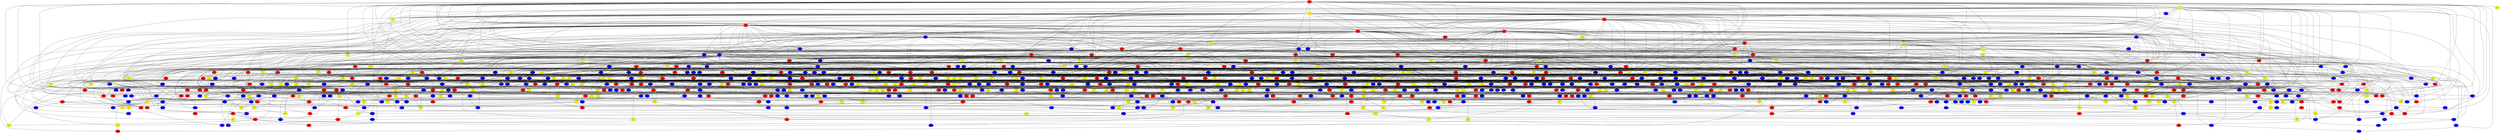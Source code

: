 graph {
0 [style = filled fillcolor = red];
1 [style = filled fillcolor = yellow];
2 [style = filled fillcolor = yellow];
3 [style = filled fillcolor = red];
4 [style = filled fillcolor = red];
5 [style = filled fillcolor = red];
6 [style = filled fillcolor = red];
7 [style = filled fillcolor = red];
8 [style = filled fillcolor = blue];
9 [style = filled fillcolor = blue];
10 [style = filled fillcolor = red];
11 [style = filled fillcolor = yellow];
12 [style = filled fillcolor = red];
13 [style = filled fillcolor = blue];
14 [style = filled fillcolor = blue];
15 [style = filled fillcolor = yellow];
16 [style = filled fillcolor = yellow];
17 [style = filled fillcolor = blue];
18 [style = filled fillcolor = red];
19 [style = filled fillcolor = red];
20 [style = filled fillcolor = red];
21 [style = filled fillcolor = blue];
22 [style = filled fillcolor = yellow];
23 [style = filled fillcolor = yellow];
24 [style = filled fillcolor = red];
25 [style = filled fillcolor = blue];
26 [style = filled fillcolor = blue];
27 [style = filled fillcolor = blue];
28 [style = filled fillcolor = yellow];
29 [style = filled fillcolor = yellow];
30 [style = filled fillcolor = red];
31 [style = filled fillcolor = yellow];
32 [style = filled fillcolor = yellow];
33 [style = filled fillcolor = red];
34 [style = filled fillcolor = blue];
35 [style = filled fillcolor = blue];
36 [style = filled fillcolor = red];
37 [style = filled fillcolor = blue];
38 [style = filled fillcolor = yellow];
39 [style = filled fillcolor = blue];
40 [style = filled fillcolor = blue];
41 [style = filled fillcolor = blue];
42 [style = filled fillcolor = red];
43 [style = filled fillcolor = yellow];
44 [style = filled fillcolor = red];
45 [style = filled fillcolor = blue];
46 [style = filled fillcolor = red];
47 [style = filled fillcolor = red];
48 [style = filled fillcolor = yellow];
49 [style = filled fillcolor = blue];
50 [style = filled fillcolor = red];
51 [style = filled fillcolor = blue];
52 [style = filled fillcolor = yellow];
53 [style = filled fillcolor = blue];
54 [style = filled fillcolor = yellow];
55 [style = filled fillcolor = red];
56 [style = filled fillcolor = yellow];
57 [style = filled fillcolor = red];
58 [style = filled fillcolor = blue];
59 [style = filled fillcolor = yellow];
60 [style = filled fillcolor = blue];
61 [style = filled fillcolor = blue];
62 [style = filled fillcolor = red];
63 [style = filled fillcolor = red];
64 [style = filled fillcolor = blue];
65 [style = filled fillcolor = red];
66 [style = filled fillcolor = blue];
67 [style = filled fillcolor = yellow];
68 [style = filled fillcolor = red];
69 [style = filled fillcolor = red];
70 [style = filled fillcolor = blue];
71 [style = filled fillcolor = blue];
72 [style = filled fillcolor = blue];
73 [style = filled fillcolor = red];
74 [style = filled fillcolor = blue];
75 [style = filled fillcolor = blue];
76 [style = filled fillcolor = blue];
77 [style = filled fillcolor = red];
78 [style = filled fillcolor = yellow];
79 [style = filled fillcolor = blue];
80 [style = filled fillcolor = yellow];
81 [style = filled fillcolor = red];
82 [style = filled fillcolor = blue];
83 [style = filled fillcolor = red];
84 [style = filled fillcolor = blue];
85 [style = filled fillcolor = yellow];
86 [style = filled fillcolor = blue];
87 [style = filled fillcolor = red];
88 [style = filled fillcolor = red];
89 [style = filled fillcolor = yellow];
90 [style = filled fillcolor = blue];
91 [style = filled fillcolor = yellow];
92 [style = filled fillcolor = red];
93 [style = filled fillcolor = blue];
94 [style = filled fillcolor = blue];
95 [style = filled fillcolor = yellow];
96 [style = filled fillcolor = blue];
97 [style = filled fillcolor = blue];
98 [style = filled fillcolor = yellow];
99 [style = filled fillcolor = blue];
100 [style = filled fillcolor = blue];
101 [style = filled fillcolor = red];
102 [style = filled fillcolor = blue];
103 [style = filled fillcolor = yellow];
104 [style = filled fillcolor = yellow];
105 [style = filled fillcolor = blue];
106 [style = filled fillcolor = blue];
107 [style = filled fillcolor = red];
108 [style = filled fillcolor = red];
109 [style = filled fillcolor = yellow];
110 [style = filled fillcolor = yellow];
111 [style = filled fillcolor = blue];
112 [style = filled fillcolor = red];
113 [style = filled fillcolor = red];
114 [style = filled fillcolor = blue];
115 [style = filled fillcolor = blue];
116 [style = filled fillcolor = yellow];
117 [style = filled fillcolor = red];
118 [style = filled fillcolor = red];
119 [style = filled fillcolor = yellow];
120 [style = filled fillcolor = yellow];
121 [style = filled fillcolor = red];
122 [style = filled fillcolor = yellow];
123 [style = filled fillcolor = yellow];
124 [style = filled fillcolor = red];
125 [style = filled fillcolor = red];
126 [style = filled fillcolor = blue];
127 [style = filled fillcolor = red];
128 [style = filled fillcolor = yellow];
129 [style = filled fillcolor = blue];
130 [style = filled fillcolor = yellow];
131 [style = filled fillcolor = red];
132 [style = filled fillcolor = yellow];
133 [style = filled fillcolor = red];
134 [style = filled fillcolor = red];
135 [style = filled fillcolor = red];
136 [style = filled fillcolor = red];
137 [style = filled fillcolor = red];
138 [style = filled fillcolor = yellow];
139 [style = filled fillcolor = blue];
140 [style = filled fillcolor = red];
141 [style = filled fillcolor = yellow];
142 [style = filled fillcolor = blue];
143 [style = filled fillcolor = blue];
144 [style = filled fillcolor = yellow];
145 [style = filled fillcolor = blue];
146 [style = filled fillcolor = blue];
147 [style = filled fillcolor = yellow];
148 [style = filled fillcolor = blue];
149 [style = filled fillcolor = yellow];
150 [style = filled fillcolor = blue];
151 [style = filled fillcolor = blue];
152 [style = filled fillcolor = blue];
153 [style = filled fillcolor = blue];
154 [style = filled fillcolor = yellow];
155 [style = filled fillcolor = red];
156 [style = filled fillcolor = blue];
157 [style = filled fillcolor = yellow];
158 [style = filled fillcolor = blue];
159 [style = filled fillcolor = red];
160 [style = filled fillcolor = red];
161 [style = filled fillcolor = blue];
162 [style = filled fillcolor = yellow];
163 [style = filled fillcolor = yellow];
164 [style = filled fillcolor = red];
165 [style = filled fillcolor = red];
166 [style = filled fillcolor = yellow];
167 [style = filled fillcolor = blue];
168 [style = filled fillcolor = red];
169 [style = filled fillcolor = blue];
170 [style = filled fillcolor = blue];
171 [style = filled fillcolor = blue];
172 [style = filled fillcolor = yellow];
173 [style = filled fillcolor = blue];
174 [style = filled fillcolor = red];
175 [style = filled fillcolor = blue];
176 [style = filled fillcolor = red];
177 [style = filled fillcolor = blue];
178 [style = filled fillcolor = blue];
179 [style = filled fillcolor = blue];
180 [style = filled fillcolor = blue];
181 [style = filled fillcolor = blue];
182 [style = filled fillcolor = yellow];
183 [style = filled fillcolor = red];
184 [style = filled fillcolor = yellow];
185 [style = filled fillcolor = blue];
186 [style = filled fillcolor = blue];
187 [style = filled fillcolor = blue];
188 [style = filled fillcolor = blue];
189 [style = filled fillcolor = blue];
190 [style = filled fillcolor = blue];
191 [style = filled fillcolor = yellow];
192 [style = filled fillcolor = yellow];
193 [style = filled fillcolor = blue];
194 [style = filled fillcolor = yellow];
195 [style = filled fillcolor = blue];
196 [style = filled fillcolor = red];
197 [style = filled fillcolor = blue];
198 [style = filled fillcolor = red];
199 [style = filled fillcolor = blue];
200 [style = filled fillcolor = red];
201 [style = filled fillcolor = yellow];
202 [style = filled fillcolor = blue];
203 [style = filled fillcolor = blue];
204 [style = filled fillcolor = yellow];
205 [style = filled fillcolor = red];
206 [style = filled fillcolor = yellow];
207 [style = filled fillcolor = yellow];
208 [style = filled fillcolor = blue];
209 [style = filled fillcolor = red];
210 [style = filled fillcolor = red];
211 [style = filled fillcolor = blue];
212 [style = filled fillcolor = red];
213 [style = filled fillcolor = blue];
214 [style = filled fillcolor = yellow];
215 [style = filled fillcolor = red];
216 [style = filled fillcolor = red];
217 [style = filled fillcolor = yellow];
218 [style = filled fillcolor = blue];
219 [style = filled fillcolor = blue];
220 [style = filled fillcolor = yellow];
221 [style = filled fillcolor = blue];
222 [style = filled fillcolor = red];
223 [style = filled fillcolor = red];
224 [style = filled fillcolor = yellow];
225 [style = filled fillcolor = blue];
226 [style = filled fillcolor = yellow];
227 [style = filled fillcolor = blue];
228 [style = filled fillcolor = red];
229 [style = filled fillcolor = blue];
230 [style = filled fillcolor = blue];
231 [style = filled fillcolor = yellow];
232 [style = filled fillcolor = yellow];
233 [style = filled fillcolor = yellow];
234 [style = filled fillcolor = blue];
235 [style = filled fillcolor = blue];
236 [style = filled fillcolor = red];
237 [style = filled fillcolor = blue];
238 [style = filled fillcolor = red];
239 [style = filled fillcolor = blue];
240 [style = filled fillcolor = red];
241 [style = filled fillcolor = yellow];
242 [style = filled fillcolor = yellow];
243 [style = filled fillcolor = blue];
244 [style = filled fillcolor = yellow];
245 [style = filled fillcolor = red];
246 [style = filled fillcolor = red];
247 [style = filled fillcolor = blue];
248 [style = filled fillcolor = yellow];
249 [style = filled fillcolor = blue];
250 [style = filled fillcolor = red];
251 [style = filled fillcolor = red];
252 [style = filled fillcolor = red];
253 [style = filled fillcolor = yellow];
254 [style = filled fillcolor = yellow];
255 [style = filled fillcolor = red];
256 [style = filled fillcolor = blue];
257 [style = filled fillcolor = red];
258 [style = filled fillcolor = yellow];
259 [style = filled fillcolor = yellow];
260 [style = filled fillcolor = red];
261 [style = filled fillcolor = yellow];
262 [style = filled fillcolor = red];
263 [style = filled fillcolor = red];
264 [style = filled fillcolor = blue];
265 [style = filled fillcolor = red];
266 [style = filled fillcolor = blue];
267 [style = filled fillcolor = blue];
268 [style = filled fillcolor = yellow];
269 [style = filled fillcolor = blue];
270 [style = filled fillcolor = blue];
271 [style = filled fillcolor = red];
272 [style = filled fillcolor = yellow];
273 [style = filled fillcolor = blue];
274 [style = filled fillcolor = yellow];
275 [style = filled fillcolor = blue];
276 [style = filled fillcolor = blue];
277 [style = filled fillcolor = red];
278 [style = filled fillcolor = blue];
279 [style = filled fillcolor = blue];
280 [style = filled fillcolor = blue];
281 [style = filled fillcolor = blue];
282 [style = filled fillcolor = blue];
283 [style = filled fillcolor = blue];
284 [style = filled fillcolor = blue];
285 [style = filled fillcolor = blue];
286 [style = filled fillcolor = blue];
287 [style = filled fillcolor = blue];
288 [style = filled fillcolor = red];
289 [style = filled fillcolor = red];
290 [style = filled fillcolor = blue];
291 [style = filled fillcolor = yellow];
292 [style = filled fillcolor = blue];
293 [style = filled fillcolor = red];
294 [style = filled fillcolor = yellow];
295 [style = filled fillcolor = yellow];
296 [style = filled fillcolor = red];
297 [style = filled fillcolor = blue];
298 [style = filled fillcolor = red];
299 [style = filled fillcolor = yellow];
300 [style = filled fillcolor = yellow];
301 [style = filled fillcolor = blue];
302 [style = filled fillcolor = blue];
303 [style = filled fillcolor = yellow];
304 [style = filled fillcolor = blue];
305 [style = filled fillcolor = yellow];
306 [style = filled fillcolor = blue];
307 [style = filled fillcolor = blue];
308 [style = filled fillcolor = blue];
309 [style = filled fillcolor = red];
310 [style = filled fillcolor = red];
311 [style = filled fillcolor = yellow];
312 [style = filled fillcolor = blue];
313 [style = filled fillcolor = yellow];
314 [style = filled fillcolor = red];
315 [style = filled fillcolor = red];
316 [style = filled fillcolor = red];
317 [style = filled fillcolor = yellow];
318 [style = filled fillcolor = yellow];
319 [style = filled fillcolor = red];
320 [style = filled fillcolor = blue];
321 [style = filled fillcolor = blue];
322 [style = filled fillcolor = red];
323 [style = filled fillcolor = yellow];
324 [style = filled fillcolor = blue];
325 [style = filled fillcolor = yellow];
326 [style = filled fillcolor = blue];
327 [style = filled fillcolor = blue];
328 [style = filled fillcolor = blue];
329 [style = filled fillcolor = blue];
330 [style = filled fillcolor = blue];
331 [style = filled fillcolor = blue];
332 [style = filled fillcolor = blue];
333 [style = filled fillcolor = red];
334 [style = filled fillcolor = yellow];
335 [style = filled fillcolor = yellow];
336 [style = filled fillcolor = red];
337 [style = filled fillcolor = red];
338 [style = filled fillcolor = yellow];
339 [style = filled fillcolor = blue];
340 [style = filled fillcolor = red];
341 [style = filled fillcolor = blue];
342 [style = filled fillcolor = blue];
343 [style = filled fillcolor = blue];
344 [style = filled fillcolor = red];
345 [style = filled fillcolor = blue];
346 [style = filled fillcolor = red];
347 [style = filled fillcolor = yellow];
348 [style = filled fillcolor = blue];
349 [style = filled fillcolor = red];
350 [style = filled fillcolor = blue];
351 [style = filled fillcolor = red];
352 [style = filled fillcolor = blue];
353 [style = filled fillcolor = red];
354 [style = filled fillcolor = blue];
355 [style = filled fillcolor = red];
356 [style = filled fillcolor = blue];
357 [style = filled fillcolor = yellow];
358 [style = filled fillcolor = red];
359 [style = filled fillcolor = blue];
360 [style = filled fillcolor = red];
361 [style = filled fillcolor = yellow];
362 [style = filled fillcolor = blue];
363 [style = filled fillcolor = yellow];
364 [style = filled fillcolor = blue];
365 [style = filled fillcolor = blue];
366 [style = filled fillcolor = blue];
367 [style = filled fillcolor = blue];
368 [style = filled fillcolor = yellow];
369 [style = filled fillcolor = blue];
370 [style = filled fillcolor = yellow];
371 [style = filled fillcolor = blue];
372 [style = filled fillcolor = yellow];
373 [style = filled fillcolor = blue];
374 [style = filled fillcolor = blue];
375 [style = filled fillcolor = blue];
376 [style = filled fillcolor = blue];
377 [style = filled fillcolor = blue];
378 [style = filled fillcolor = blue];
379 [style = filled fillcolor = yellow];
380 [style = filled fillcolor = yellow];
381 [style = filled fillcolor = blue];
382 [style = filled fillcolor = blue];
383 [style = filled fillcolor = yellow];
384 [style = filled fillcolor = blue];
385 [style = filled fillcolor = blue];
386 [style = filled fillcolor = yellow];
387 [style = filled fillcolor = blue];
388 [style = filled fillcolor = blue];
389 [style = filled fillcolor = blue];
390 [style = filled fillcolor = blue];
391 [style = filled fillcolor = red];
392 [style = filled fillcolor = blue];
393 [style = filled fillcolor = blue];
394 [style = filled fillcolor = yellow];
395 [style = filled fillcolor = yellow];
396 [style = filled fillcolor = red];
397 [style = filled fillcolor = blue];
398 [style = filled fillcolor = yellow];
399 [style = filled fillcolor = blue];
400 [style = filled fillcolor = blue];
401 [style = filled fillcolor = red];
402 [style = filled fillcolor = blue];
403 [style = filled fillcolor = yellow];
404 [style = filled fillcolor = blue];
405 [style = filled fillcolor = yellow];
406 [style = filled fillcolor = red];
407 [style = filled fillcolor = yellow];
408 [style = filled fillcolor = yellow];
409 [style = filled fillcolor = yellow];
410 [style = filled fillcolor = yellow];
411 [style = filled fillcolor = blue];
412 [style = filled fillcolor = blue];
413 [style = filled fillcolor = blue];
414 [style = filled fillcolor = yellow];
415 [style = filled fillcolor = yellow];
416 [style = filled fillcolor = blue];
417 [style = filled fillcolor = blue];
418 [style = filled fillcolor = yellow];
419 [style = filled fillcolor = red];
420 [style = filled fillcolor = blue];
421 [style = filled fillcolor = blue];
422 [style = filled fillcolor = blue];
423 [style = filled fillcolor = blue];
424 [style = filled fillcolor = yellow];
425 [style = filled fillcolor = yellow];
426 [style = filled fillcolor = blue];
427 [style = filled fillcolor = yellow];
428 [style = filled fillcolor = red];
429 [style = filled fillcolor = red];
430 [style = filled fillcolor = yellow];
431 [style = filled fillcolor = yellow];
432 [style = filled fillcolor = blue];
433 [style = filled fillcolor = red];
434 [style = filled fillcolor = yellow];
435 [style = filled fillcolor = blue];
436 [style = filled fillcolor = blue];
437 [style = filled fillcolor = red];
438 [style = filled fillcolor = red];
439 [style = filled fillcolor = yellow];
440 [style = filled fillcolor = yellow];
441 [style = filled fillcolor = red];
442 [style = filled fillcolor = red];
443 [style = filled fillcolor = blue];
444 [style = filled fillcolor = yellow];
445 [style = filled fillcolor = blue];
446 [style = filled fillcolor = yellow];
447 [style = filled fillcolor = yellow];
448 [style = filled fillcolor = blue];
449 [style = filled fillcolor = blue];
450 [style = filled fillcolor = blue];
451 [style = filled fillcolor = blue];
452 [style = filled fillcolor = red];
453 [style = filled fillcolor = blue];
454 [style = filled fillcolor = red];
455 [style = filled fillcolor = blue];
456 [style = filled fillcolor = blue];
457 [style = filled fillcolor = red];
458 [style = filled fillcolor = blue];
459 [style = filled fillcolor = blue];
460 [style = filled fillcolor = yellow];
461 [style = filled fillcolor = blue];
462 [style = filled fillcolor = red];
463 [style = filled fillcolor = blue];
464 [style = filled fillcolor = yellow];
465 [style = filled fillcolor = blue];
466 [style = filled fillcolor = blue];
467 [style = filled fillcolor = blue];
468 [style = filled fillcolor = yellow];
469 [style = filled fillcolor = yellow];
470 [style = filled fillcolor = blue];
471 [style = filled fillcolor = yellow];
472 [style = filled fillcolor = blue];
473 [style = filled fillcolor = blue];
474 [style = filled fillcolor = red];
475 [style = filled fillcolor = blue];
476 [style = filled fillcolor = blue];
477 [style = filled fillcolor = blue];
478 [style = filled fillcolor = blue];
479 [style = filled fillcolor = blue];
480 [style = filled fillcolor = blue];
481 [style = filled fillcolor = red];
482 [style = filled fillcolor = yellow];
483 [style = filled fillcolor = blue];
484 [style = filled fillcolor = yellow];
485 [style = filled fillcolor = blue];
486 [style = filled fillcolor = red];
487 [style = filled fillcolor = red];
488 [style = filled fillcolor = blue];
489 [style = filled fillcolor = yellow];
490 [style = filled fillcolor = red];
491 [style = filled fillcolor = red];
492 [style = filled fillcolor = red];
493 [style = filled fillcolor = blue];
494 [style = filled fillcolor = blue];
495 [style = filled fillcolor = blue];
496 [style = filled fillcolor = red];
497 [style = filled fillcolor = blue];
498 [style = filled fillcolor = red];
499 [style = filled fillcolor = blue];
500 [style = filled fillcolor = blue];
501 [style = filled fillcolor = red];
502 [style = filled fillcolor = yellow];
503 [style = filled fillcolor = blue];
504 [style = filled fillcolor = yellow];
505 [style = filled fillcolor = yellow];
506 [style = filled fillcolor = blue];
507 [style = filled fillcolor = yellow];
508 [style = filled fillcolor = blue];
509 [style = filled fillcolor = blue];
510 [style = filled fillcolor = blue];
511 [style = filled fillcolor = red];
512 [style = filled fillcolor = blue];
513 [style = filled fillcolor = blue];
514 [style = filled fillcolor = blue];
515 [style = filled fillcolor = yellow];
516 [style = filled fillcolor = red];
517 [style = filled fillcolor = blue];
518 [style = filled fillcolor = yellow];
519 [style = filled fillcolor = blue];
520 [style = filled fillcolor = blue];
521 [style = filled fillcolor = red];
522 [style = filled fillcolor = yellow];
523 [style = filled fillcolor = red];
524 [style = filled fillcolor = yellow];
525 [style = filled fillcolor = blue];
526 [style = filled fillcolor = red];
527 [style = filled fillcolor = yellow];
528 [style = filled fillcolor = blue];
529 [style = filled fillcolor = yellow];
530 [style = filled fillcolor = red];
531 [style = filled fillcolor = red];
532 [style = filled fillcolor = blue];
533 [style = filled fillcolor = yellow];
534 [style = filled fillcolor = red];
535 [style = filled fillcolor = blue];
536 [style = filled fillcolor = yellow];
537 [style = filled fillcolor = red];
538 [style = filled fillcolor = blue];
539 [style = filled fillcolor = red];
540 [style = filled fillcolor = blue];
541 [style = filled fillcolor = yellow];
542 [style = filled fillcolor = red];
543 [style = filled fillcolor = red];
544 [style = filled fillcolor = yellow];
545 [style = filled fillcolor = blue];
546 [style = filled fillcolor = yellow];
547 [style = filled fillcolor = red];
548 [style = filled fillcolor = blue];
549 [style = filled fillcolor = blue];
550 [style = filled fillcolor = yellow];
551 [style = filled fillcolor = blue];
552 [style = filled fillcolor = red];
553 [style = filled fillcolor = yellow];
554 [style = filled fillcolor = blue];
555 [style = filled fillcolor = red];
556 [style = filled fillcolor = blue];
557 [style = filled fillcolor = blue];
558 [style = filled fillcolor = yellow];
559 [style = filled fillcolor = red];
560 [style = filled fillcolor = blue];
561 [style = filled fillcolor = blue];
562 [style = filled fillcolor = blue];
563 [style = filled fillcolor = blue];
564 [style = filled fillcolor = yellow];
565 [style = filled fillcolor = blue];
566 [style = filled fillcolor = yellow];
567 [style = filled fillcolor = blue];
568 [style = filled fillcolor = yellow];
569 [style = filled fillcolor = blue];
570 [style = filled fillcolor = blue];
571 [style = filled fillcolor = red];
572 [style = filled fillcolor = yellow];
573 [style = filled fillcolor = blue];
574 [style = filled fillcolor = red];
575 [style = filled fillcolor = yellow];
576 [style = filled fillcolor = red];
577 [style = filled fillcolor = red];
578 [style = filled fillcolor = yellow];
579 [style = filled fillcolor = red];
580 [style = filled fillcolor = blue];
581 [style = filled fillcolor = red];
582 [style = filled fillcolor = yellow];
583 [style = filled fillcolor = blue];
584 [style = filled fillcolor = red];
585 [style = filled fillcolor = red];
586 [style = filled fillcolor = red];
587 [style = filled fillcolor = yellow];
588 [style = filled fillcolor = yellow];
589 [style = filled fillcolor = red];
590 [style = filled fillcolor = blue];
591 [style = filled fillcolor = blue];
592 [style = filled fillcolor = blue];
593 [style = filled fillcolor = blue];
594 [style = filled fillcolor = yellow];
595 [style = filled fillcolor = red];
596 [style = filled fillcolor = yellow];
597 [style = filled fillcolor = yellow];
598 [style = filled fillcolor = blue];
599 [style = filled fillcolor = blue];
600 [style = filled fillcolor = red];
601 [style = filled fillcolor = red];
602 [style = filled fillcolor = blue];
603 [style = filled fillcolor = yellow];
604 [style = filled fillcolor = red];
605 [style = filled fillcolor = red];
606 [style = filled fillcolor = yellow];
607 [style = filled fillcolor = red];
608 [style = filled fillcolor = blue];
609 [style = filled fillcolor = blue];
610 [style = filled fillcolor = red];
611 [style = filled fillcolor = blue];
612 [style = filled fillcolor = yellow];
613 [style = filled fillcolor = blue];
614 [style = filled fillcolor = red];
615 [style = filled fillcolor = blue];
616 [style = filled fillcolor = yellow];
617 [style = filled fillcolor = red];
618 [style = filled fillcolor = blue];
619 [style = filled fillcolor = red];
620 [style = filled fillcolor = red];
621 [style = filled fillcolor = blue];
622 [style = filled fillcolor = yellow];
623 [style = filled fillcolor = blue];
624 [style = filled fillcolor = blue];
625 [style = filled fillcolor = red];
626 [style = filled fillcolor = blue];
627 [style = filled fillcolor = yellow];
628 [style = filled fillcolor = blue];
629 [style = filled fillcolor = blue];
630 [style = filled fillcolor = yellow];
631 [style = filled fillcolor = blue];
632 [style = filled fillcolor = blue];
633 [style = filled fillcolor = blue];
634 [style = filled fillcolor = blue];
635 [style = filled fillcolor = blue];
636 [style = filled fillcolor = yellow];
637 [style = filled fillcolor = yellow];
638 [style = filled fillcolor = blue];
639 [style = filled fillcolor = blue];
640 [style = filled fillcolor = blue];
641 [style = filled fillcolor = red];
642 [style = filled fillcolor = blue];
643 [style = filled fillcolor = blue];
644 [style = filled fillcolor = yellow];
645 [style = filled fillcolor = blue];
646 [style = filled fillcolor = blue];
647 [style = filled fillcolor = yellow];
648 [style = filled fillcolor = red];
649 [style = filled fillcolor = blue];
650 [style = filled fillcolor = yellow];
651 [style = filled fillcolor = red];
652 [style = filled fillcolor = blue];
653 [style = filled fillcolor = yellow];
654 [style = filled fillcolor = blue];
655 [style = filled fillcolor = blue];
656 [style = filled fillcolor = blue];
657 [style = filled fillcolor = red];
658 [style = filled fillcolor = blue];
659 [style = filled fillcolor = red];
660 [style = filled fillcolor = yellow];
661 [style = filled fillcolor = blue];
662 [style = filled fillcolor = blue];
663 [style = filled fillcolor = yellow];
664 [style = filled fillcolor = blue];
665 [style = filled fillcolor = red];
666 [style = filled fillcolor = yellow];
667 [style = filled fillcolor = yellow];
668 [style = filled fillcolor = yellow];
669 [style = filled fillcolor = yellow];
670 [style = filled fillcolor = yellow];
671 [style = filled fillcolor = blue];
672 [style = filled fillcolor = red];
673 [style = filled fillcolor = blue];
674 [style = filled fillcolor = yellow];
675 [style = filled fillcolor = red];
676 [style = filled fillcolor = blue];
677 [style = filled fillcolor = red];
678 [style = filled fillcolor = yellow];
679 [style = filled fillcolor = yellow];
680 [style = filled fillcolor = red];
681 [style = filled fillcolor = red];
682 [style = filled fillcolor = blue];
683 [style = filled fillcolor = red];
684 [style = filled fillcolor = yellow];
685 [style = filled fillcolor = yellow];
686 [style = filled fillcolor = red];
687 [style = filled fillcolor = yellow];
688 [style = filled fillcolor = yellow];
689 [style = filled fillcolor = red];
690 [style = filled fillcolor = red];
691 [style = filled fillcolor = red];
692 [style = filled fillcolor = blue];
693 [style = filled fillcolor = red];
694 [style = filled fillcolor = blue];
695 [style = filled fillcolor = blue];
696 [style = filled fillcolor = blue];
697 [style = filled fillcolor = blue];
698 [style = filled fillcolor = yellow];
699 [style = filled fillcolor = red];
700 [style = filled fillcolor = yellow];
701 [style = filled fillcolor = yellow];
702 [style = filled fillcolor = yellow];
703 [style = filled fillcolor = red];
704 [style = filled fillcolor = blue];
705 [style = filled fillcolor = yellow];
706 [style = filled fillcolor = red];
707 [style = filled fillcolor = blue];
708 [style = filled fillcolor = yellow];
709 [style = filled fillcolor = yellow];
710 [style = filled fillcolor = red];
711 [style = filled fillcolor = blue];
712 [style = filled fillcolor = yellow];
713 [style = filled fillcolor = red];
714 [style = filled fillcolor = red];
715 [style = filled fillcolor = blue];
716 [style = filled fillcolor = red];
717 [style = filled fillcolor = blue];
718 [style = filled fillcolor = blue];
719 [style = filled fillcolor = yellow];
720 [style = filled fillcolor = yellow];
721 [style = filled fillcolor = blue];
722 [style = filled fillcolor = red];
723 [style = filled fillcolor = red];
724 [style = filled fillcolor = blue];
725 [style = filled fillcolor = blue];
726 [style = filled fillcolor = yellow];
727 [style = filled fillcolor = blue];
728 [style = filled fillcolor = blue];
729 [style = filled fillcolor = blue];
730 [style = filled fillcolor = blue];
731 [style = filled fillcolor = blue];
732 [style = filled fillcolor = blue];
733 [style = filled fillcolor = red];
734 [style = filled fillcolor = blue];
735 [style = filled fillcolor = blue];
736 [style = filled fillcolor = blue];
737 [style = filled fillcolor = yellow];
738 [style = filled fillcolor = red];
739 [style = filled fillcolor = blue];
740 [style = filled fillcolor = blue];
741 [style = filled fillcolor = red];
742 [style = filled fillcolor = blue];
743 [style = filled fillcolor = red];
744 [style = filled fillcolor = blue];
745 [style = filled fillcolor = blue];
746 [style = filled fillcolor = yellow];
747 [style = filled fillcolor = yellow];
748 [style = filled fillcolor = red];
749 [style = filled fillcolor = red];
750 [style = filled fillcolor = red];
751 [style = filled fillcolor = blue];
752 [style = filled fillcolor = blue];
753 [style = filled fillcolor = red];
754 [style = filled fillcolor = yellow];
755 [style = filled fillcolor = red];
756 [style = filled fillcolor = red];
757 [style = filled fillcolor = yellow];
758 [style = filled fillcolor = yellow];
759 [style = filled fillcolor = yellow];
760 [style = filled fillcolor = yellow];
761 [style = filled fillcolor = blue];
762 [style = filled fillcolor = yellow];
763 [style = filled fillcolor = blue];
764 [style = filled fillcolor = yellow];
765 [style = filled fillcolor = blue];
766 [style = filled fillcolor = red];
767 [style = filled fillcolor = red];
768 [style = filled fillcolor = yellow];
769 [style = filled fillcolor = blue];
770 [style = filled fillcolor = yellow];
771 [style = filled fillcolor = yellow];
772 [style = filled fillcolor = blue];
773 [style = filled fillcolor = yellow];
774 [style = filled fillcolor = blue];
775 [style = filled fillcolor = blue];
776 [style = filled fillcolor = blue];
777 [style = filled fillcolor = blue];
778 [style = filled fillcolor = yellow];
779 [style = filled fillcolor = blue];
780 [style = filled fillcolor = red];
781 [style = filled fillcolor = red];
782 [style = filled fillcolor = blue];
783 [style = filled fillcolor = red];
784 [style = filled fillcolor = red];
785 [style = filled fillcolor = blue];
786 [style = filled fillcolor = yellow];
787 [style = filled fillcolor = yellow];
788 [style = filled fillcolor = blue];
789 [style = filled fillcolor = blue];
790 [style = filled fillcolor = blue];
791 [style = filled fillcolor = yellow];
792 [style = filled fillcolor = red];
793 [style = filled fillcolor = red];
794 [style = filled fillcolor = yellow];
795 [style = filled fillcolor = blue];
796 [style = filled fillcolor = blue];
797 [style = filled fillcolor = yellow];
798 [style = filled fillcolor = blue];
799 [style = filled fillcolor = yellow];
800 [style = filled fillcolor = red];
801 [style = filled fillcolor = blue];
802 [style = filled fillcolor = red];
803 [style = filled fillcolor = yellow];
804 [style = filled fillcolor = yellow];
805 [style = filled fillcolor = red];
806 [style = filled fillcolor = red];
807 [style = filled fillcolor = yellow];
808 [style = filled fillcolor = yellow];
809 [style = filled fillcolor = blue];
810 [style = filled fillcolor = red];
811 [style = filled fillcolor = red];
812 [style = filled fillcolor = blue];
813 [style = filled fillcolor = blue];
814 [style = filled fillcolor = blue];
815 [style = filled fillcolor = yellow];
816 [style = filled fillcolor = blue];
817 [style = filled fillcolor = blue];
818 [style = filled fillcolor = blue];
819 [style = filled fillcolor = blue];
820 [style = filled fillcolor = blue];
821 [style = filled fillcolor = blue];
822 [style = filled fillcolor = blue];
823 [style = filled fillcolor = yellow];
824 [style = filled fillcolor = blue];
825 [style = filled fillcolor = yellow];
826 [style = filled fillcolor = red];
827 [style = filled fillcolor = blue];
828 [style = filled fillcolor = blue];
829 [style = filled fillcolor = red];
830 [style = filled fillcolor = red];
831 [style = filled fillcolor = blue];
832 [style = filled fillcolor = red];
833 [style = filled fillcolor = red];
834 [style = filled fillcolor = blue];
835 [style = filled fillcolor = red];
836 [style = filled fillcolor = blue];
837 [style = filled fillcolor = blue];
838 [style = filled fillcolor = blue];
839 [style = filled fillcolor = red];
840 [style = filled fillcolor = yellow];
841 [style = filled fillcolor = red];
842 [style = filled fillcolor = blue];
843 [style = filled fillcolor = yellow];
844 [style = filled fillcolor = yellow];
845 [style = filled fillcolor = blue];
846 [style = filled fillcolor = blue];
847 [style = filled fillcolor = red];
848 [style = filled fillcolor = blue];
849 [style = filled fillcolor = blue];
850 [style = filled fillcolor = red];
851 [style = filled fillcolor = red];
0 -- 5;
0 -- 7;
0 -- 9;
0 -- 10;
0 -- 13;
0 -- 14;
0 -- 15;
0 -- 18;
0 -- 20;
0 -- 35;
0 -- 47;
0 -- 76;
0 -- 78;
0 -- 141;
0 -- 164;
0 -- 169;
0 -- 175;
0 -- 182;
0 -- 192;
0 -- 200;
0 -- 202;
0 -- 209;
0 -- 213;
0 -- 230;
0 -- 250;
0 -- 254;
0 -- 297;
0 -- 314;
0 -- 332;
0 -- 385;
0 -- 443;
0 -- 460;
0 -- 556;
0 -- 582;
0 -- 4;
0 -- 3;
0 -- 2;
0 -- 1;
0 -- 589;
0 -- 620;
0 -- 668;
0 -- 735;
0 -- 824;
1 -- 2;
1 -- 3;
1 -- 4;
1 -- 9;
1 -- 12;
1 -- 14;
1 -- 34;
1 -- 38;
1 -- 50;
1 -- 92;
1 -- 93;
1 -- 124;
1 -- 241;
1 -- 255;
1 -- 274;
1 -- 325;
1 -- 355;
1 -- 364;
1 -- 373;
1 -- 473;
1 -- 568;
1 -- 593;
1 -- 643;
1 -- 648;
1 -- 671;
1 -- 680;
1 -- 766;
1 -- 796;
1 -- 823;
1 -- 837;
2 -- 3;
2 -- 4;
2 -- 5;
2 -- 6;
2 -- 7;
2 -- 8;
2 -- 10;
2 -- 11;
2 -- 12;
2 -- 19;
2 -- 21;
2 -- 30;
2 -- 32;
2 -- 34;
2 -- 38;
2 -- 39;
2 -- 46;
2 -- 53;
2 -- 66;
2 -- 77;
2 -- 88;
2 -- 94;
2 -- 96;
2 -- 113;
2 -- 116;
2 -- 123;
2 -- 131;
2 -- 142;
2 -- 147;
2 -- 154;
2 -- 191;
2 -- 238;
2 -- 239;
2 -- 301;
2 -- 315;
2 -- 323;
2 -- 328;
2 -- 371;
2 -- 375;
2 -- 381;
2 -- 434;
2 -- 442;
2 -- 460;
2 -- 517;
2 -- 584;
2 -- 608;
2 -- 713;
2 -- 744;
3 -- 5;
3 -- 6;
3 -- 10;
3 -- 23;
3 -- 27;
3 -- 61;
3 -- 72;
3 -- 84;
3 -- 91;
3 -- 119;
3 -- 164;
3 -- 172;
3 -- 174;
3 -- 180;
3 -- 202;
3 -- 207;
3 -- 208;
3 -- 243;
3 -- 245;
3 -- 279;
3 -- 283;
3 -- 369;
3 -- 466;
3 -- 483;
3 -- 499;
3 -- 561;
3 -- 570;
3 -- 686;
3 -- 687;
3 -- 696;
3 -- 765;
3 -- 797;
3 -- 806;
4 -- 7;
4 -- 8;
4 -- 11;
4 -- 13;
4 -- 16;
4 -- 17;
4 -- 30;
4 -- 40;
4 -- 41;
4 -- 61;
4 -- 65;
4 -- 76;
4 -- 82;
4 -- 83;
4 -- 92;
4 -- 102;
4 -- 133;
4 -- 135;
4 -- 136;
4 -- 151;
4 -- 184;
4 -- 194;
4 -- 220;
4 -- 241;
4 -- 269;
4 -- 307;
4 -- 370;
4 -- 374;
4 -- 446;
4 -- 599;
4 -- 612;
4 -- 632;
4 -- 666;
4 -- 722;
4 -- 733;
4 -- 761;
4 -- 773;
4 -- 791;
4 -- 807;
4 -- 826;
5 -- 6;
5 -- 8;
5 -- 13;
5 -- 14;
5 -- 24;
5 -- 26;
5 -- 29;
5 -- 33;
5 -- 41;
5 -- 51;
5 -- 56;
5 -- 70;
5 -- 73;
5 -- 77;
5 -- 85;
5 -- 86;
5 -- 129;
5 -- 141;
5 -- 160;
5 -- 162;
5 -- 172;
5 -- 183;
5 -- 189;
5 -- 222;
5 -- 224;
5 -- 229;
5 -- 236;
5 -- 267;
5 -- 352;
5 -- 415;
5 -- 424;
5 -- 448;
5 -- 463;
5 -- 465;
5 -- 555;
5 -- 619;
5 -- 628;
5 -- 686;
5 -- 780;
5 -- 803;
6 -- 9;
6 -- 11;
6 -- 15;
6 -- 17;
6 -- 18;
6 -- 21;
6 -- 22;
6 -- 24;
6 -- 33;
6 -- 36;
6 -- 40;
6 -- 41;
6 -- 51;
6 -- 98;
6 -- 104;
6 -- 136;
6 -- 155;
6 -- 159;
6 -- 176;
6 -- 200;
6 -- 226;
6 -- 233;
6 -- 294;
6 -- 323;
6 -- 327;
6 -- 333;
6 -- 383;
6 -- 491;
6 -- 523;
6 -- 597;
6 -- 790;
7 -- 34;
7 -- 42;
7 -- 75;
7 -- 100;
7 -- 155;
7 -- 181;
7 -- 265;
7 -- 298;
7 -- 313;
7 -- 337;
7 -- 390;
7 -- 555;
7 -- 563;
7 -- 651;
7 -- 742;
8 -- 21;
8 -- 25;
8 -- 44;
8 -- 62;
8 -- 67;
8 -- 69;
8 -- 87;
8 -- 131;
8 -- 134;
8 -- 137;
8 -- 188;
8 -- 329;
8 -- 471;
8 -- 540;
8 -- 587;
8 -- 617;
8 -- 643;
8 -- 692;
8 -- 693;
8 -- 728;
8 -- 835;
9 -- 12;
9 -- 15;
9 -- 31;
9 -- 45;
9 -- 49;
9 -- 153;
9 -- 277;
9 -- 333;
9 -- 385;
9 -- 439;
9 -- 447;
9 -- 627;
9 -- 631;
9 -- 688;
9 -- 824;
10 -- 28;
10 -- 54;
10 -- 59;
10 -- 119;
10 -- 168;
10 -- 215;
10 -- 232;
10 -- 347;
10 -- 351;
10 -- 711;
11 -- 16;
11 -- 18;
11 -- 23;
11 -- 25;
11 -- 47;
11 -- 101;
11 -- 111;
11 -- 133;
11 -- 205;
11 -- 225;
11 -- 226;
11 -- 229;
11 -- 247;
11 -- 263;
11 -- 282;
11 -- 298;
11 -- 375;
11 -- 397;
11 -- 426;
11 -- 521;
11 -- 539;
11 -- 569;
11 -- 573;
11 -- 606;
11 -- 630;
11 -- 674;
11 -- 689;
11 -- 758;
11 -- 759;
11 -- 796;
12 -- 19;
12 -- 25;
12 -- 45;
12 -- 55;
12 -- 112;
12 -- 116;
12 -- 174;
12 -- 348;
12 -- 416;
12 -- 631;
12 -- 663;
13 -- 17;
13 -- 31;
13 -- 43;
13 -- 48;
13 -- 63;
13 -- 71;
13 -- 78;
13 -- 88;
13 -- 93;
13 -- 127;
13 -- 139;
13 -- 163;
13 -- 164;
13 -- 208;
13 -- 211;
13 -- 336;
13 -- 400;
13 -- 423;
13 -- 449;
13 -- 525;
13 -- 564;
13 -- 611;
13 -- 648;
13 -- 657;
13 -- 700;
13 -- 770;
13 -- 782;
14 -- 16;
14 -- 26;
14 -- 32;
14 -- 39;
14 -- 50;
14 -- 53;
14 -- 86;
14 -- 124;
14 -- 201;
14 -- 231;
14 -- 378;
14 -- 712;
15 -- 19;
15 -- 22;
15 -- 24;
15 -- 28;
15 -- 138;
15 -- 247;
15 -- 257;
15 -- 316;
15 -- 345;
15 -- 511;
15 -- 669;
15 -- 702;
15 -- 757;
16 -- 36;
16 -- 49;
16 -- 57;
16 -- 148;
16 -- 214;
16 -- 216;
16 -- 221;
16 -- 230;
16 -- 236;
16 -- 295;
16 -- 352;
16 -- 427;
16 -- 466;
16 -- 541;
16 -- 566;
16 -- 572;
16 -- 588;
16 -- 591;
16 -- 670;
16 -- 708;
16 -- 740;
16 -- 782;
16 -- 810;
17 -- 20;
17 -- 30;
17 -- 90;
17 -- 96;
17 -- 99;
17 -- 181;
17 -- 192;
17 -- 221;
17 -- 273;
17 -- 381;
17 -- 400;
17 -- 468;
17 -- 485;
17 -- 500;
17 -- 537;
17 -- 561;
18 -- 29;
18 -- 35;
18 -- 44;
18 -- 48;
18 -- 49;
18 -- 50;
18 -- 115;
18 -- 130;
18 -- 146;
18 -- 154;
18 -- 198;
18 -- 256;
18 -- 343;
18 -- 350;
18 -- 576;
18 -- 580;
18 -- 596;
18 -- 625;
18 -- 711;
19 -- 20;
19 -- 22;
19 -- 23;
19 -- 37;
19 -- 100;
19 -- 103;
19 -- 310;
19 -- 316;
19 -- 338;
19 -- 560;
19 -- 677;
19 -- 691;
19 -- 738;
20 -- 27;
20 -- 29;
20 -- 37;
20 -- 55;
20 -- 79;
20 -- 91;
20 -- 130;
20 -- 174;
20 -- 177;
20 -- 179;
20 -- 206;
20 -- 219;
20 -- 251;
20 -- 299;
20 -- 549;
20 -- 559;
20 -- 564;
20 -- 624;
20 -- 679;
21 -- 27;
21 -- 42;
21 -- 52;
21 -- 57;
21 -- 75;
21 -- 105;
21 -- 112;
21 -- 117;
21 -- 145;
21 -- 146;
21 -- 147;
21 -- 153;
21 -- 154;
21 -- 166;
21 -- 170;
21 -- 189;
21 -- 195;
21 -- 244;
21 -- 258;
21 -- 300;
21 -- 319;
21 -- 334;
21 -- 359;
21 -- 426;
21 -- 487;
21 -- 512;
21 -- 532;
21 -- 609;
21 -- 614;
21 -- 646;
21 -- 682;
21 -- 746;
21 -- 759;
21 -- 785;
21 -- 798;
21 -- 840;
22 -- 51;
22 -- 67;
22 -- 71;
22 -- 74;
22 -- 75;
22 -- 186;
22 -- 258;
22 -- 286;
22 -- 289;
22 -- 290;
22 -- 302;
22 -- 329;
22 -- 354;
22 -- 428;
22 -- 519;
22 -- 681;
22 -- 684;
22 -- 724;
22 -- 827;
23 -- 28;
23 -- 78;
23 -- 95;
23 -- 167;
23 -- 289;
23 -- 338;
23 -- 371;
23 -- 756;
24 -- 26;
24 -- 45;
24 -- 56;
24 -- 68;
24 -- 72;
24 -- 108;
24 -- 122;
24 -- 169;
24 -- 224;
24 -- 246;
24 -- 259;
24 -- 341;
24 -- 407;
24 -- 576;
24 -- 577;
24 -- 748;
25 -- 109;
25 -- 128;
25 -- 308;
25 -- 461;
25 -- 569;
25 -- 734;
25 -- 837;
26 -- 43;
26 -- 92;
26 -- 95;
26 -- 117;
26 -- 151;
26 -- 162;
26 -- 227;
26 -- 276;
26 -- 326;
26 -- 454;
26 -- 571;
26 -- 780;
26 -- 781;
26 -- 791;
27 -- 99;
27 -- 107;
27 -- 111;
27 -- 207;
27 -- 213;
27 -- 218;
27 -- 288;
27 -- 390;
27 -- 814;
28 -- 32;
28 -- 89;
28 -- 149;
28 -- 296;
28 -- 601;
28 -- 734;
29 -- 35;
29 -- 36;
29 -- 40;
29 -- 69;
29 -- 128;
29 -- 262;
29 -- 327;
29 -- 367;
30 -- 100;
30 -- 249;
30 -- 295;
31 -- 33;
31 -- 38;
31 -- 46;
31 -- 124;
31 -- 220;
31 -- 254;
31 -- 271;
31 -- 398;
31 -- 514;
31 -- 597;
31 -- 694;
31 -- 776;
32 -- 59;
32 -- 172;
32 -- 273;
32 -- 288;
32 -- 358;
32 -- 420;
32 -- 480;
32 -- 660;
32 -- 715;
33 -- 46;
33 -- 47;
33 -- 64;
33 -- 112;
33 -- 135;
33 -- 279;
33 -- 661;
33 -- 673;
33 -- 748;
34 -- 245;
34 -- 284;
34 -- 547;
34 -- 633;
34 -- 711;
34 -- 732;
35 -- 54;
35 -- 65;
35 -- 68;
35 -- 70;
35 -- 80;
35 -- 113;
35 -- 148;
35 -- 234;
35 -- 301;
35 -- 317;
35 -- 379;
35 -- 457;
35 -- 522;
35 -- 535;
35 -- 642;
35 -- 645;
35 -- 654;
35 -- 774;
35 -- 843;
35 -- 848;
36 -- 59;
36 -- 83;
36 -- 85;
36 -- 106;
36 -- 115;
36 -- 118;
36 -- 242;
36 -- 306;
36 -- 336;
36 -- 478;
36 -- 489;
36 -- 570;
36 -- 737;
37 -- 63;
37 -- 79;
37 -- 111;
37 -- 187;
37 -- 231;
37 -- 239;
37 -- 326;
37 -- 335;
37 -- 779;
38 -- 156;
38 -- 240;
38 -- 388;
38 -- 603;
38 -- 787;
39 -- 63;
39 -- 70;
39 -- 84;
39 -- 102;
39 -- 214;
39 -- 228;
39 -- 235;
39 -- 257;
39 -- 317;
39 -- 368;
39 -- 399;
39 -- 463;
39 -- 557;
39 -- 573;
39 -- 585;
39 -- 596;
39 -- 641;
39 -- 655;
39 -- 795;
39 -- 809;
40 -- 107;
40 -- 144;
40 -- 158;
40 -- 275;
40 -- 327;
40 -- 523;
40 -- 538;
40 -- 690;
40 -- 693;
40 -- 799;
41 -- 114;
41 -- 191;
41 -- 227;
41 -- 476;
42 -- 55;
42 -- 62;
42 -- 116;
42 -- 130;
42 -- 281;
42 -- 288;
42 -- 461;
42 -- 602;
43 -- 44;
43 -- 118;
43 -- 175;
43 -- 237;
43 -- 249;
43 -- 490;
43 -- 497;
43 -- 743;
43 -- 838;
44 -- 54;
44 -- 79;
44 -- 106;
44 -- 166;
44 -- 328;
44 -- 662;
44 -- 734;
44 -- 788;
45 -- 74;
45 -- 77;
45 -- 104;
45 -- 158;
45 -- 177;
45 -- 358;
45 -- 381;
45 -- 407;
45 -- 409;
45 -- 516;
45 -- 593;
45 -- 630;
45 -- 665;
45 -- 818;
46 -- 52;
46 -- 56;
46 -- 64;
46 -- 65;
46 -- 68;
46 -- 72;
46 -- 105;
46 -- 114;
46 -- 120;
46 -- 126;
46 -- 147;
46 -- 186;
46 -- 200;
46 -- 252;
46 -- 260;
46 -- 293;
46 -- 314;
46 -- 320;
46 -- 353;
46 -- 356;
46 -- 377;
46 -- 384;
46 -- 400;
46 -- 413;
46 -- 488;
46 -- 495;
46 -- 505;
46 -- 517;
46 -- 578;
47 -- 119;
47 -- 125;
47 -- 144;
47 -- 217;
47 -- 308;
47 -- 355;
47 -- 477;
48 -- 80;
48 -- 102;
48 -- 165;
48 -- 310;
48 -- 598;
48 -- 605;
48 -- 629;
48 -- 648;
49 -- 538;
49 -- 596;
49 -- 729;
49 -- 804;
50 -- 255;
50 -- 345;
50 -- 389;
50 -- 586;
51 -- 105;
51 -- 268;
51 -- 303;
51 -- 452;
51 -- 457;
51 -- 506;
51 -- 796;
51 -- 821;
52 -- 66;
52 -- 183;
52 -- 218;
52 -- 330;
52 -- 337;
52 -- 343;
52 -- 639;
53 -- 64;
53 -- 188;
53 -- 330;
53 -- 340;
53 -- 548;
53 -- 668;
54 -- 58;
54 -- 95;
54 -- 139;
54 -- 150;
54 -- 152;
54 -- 390;
54 -- 406;
54 -- 590;
54 -- 604;
54 -- 849;
55 -- 149;
55 -- 267;
55 -- 281;
55 -- 436;
55 -- 482;
55 -- 726;
55 -- 752;
56 -- 58;
56 -- 76;
56 -- 81;
56 -- 88;
56 -- 121;
56 -- 127;
56 -- 148;
56 -- 311;
56 -- 340;
56 -- 374;
56 -- 696;
57 -- 85;
57 -- 499;
58 -- 74;
58 -- 133;
58 -- 139;
58 -- 170;
58 -- 179;
58 -- 198;
58 -- 236;
58 -- 238;
58 -- 282;
58 -- 285;
58 -- 360;
58 -- 363;
58 -- 372;
58 -- 630;
58 -- 708;
58 -- 722;
58 -- 770;
58 -- 773;
58 -- 792;
59 -- 132;
59 -- 267;
59 -- 324;
59 -- 512;
60 -- 71;
60 -- 97;
60 -- 110;
60 -- 171;
60 -- 249;
60 -- 254;
60 -- 366;
60 -- 384;
60 -- 474;
60 -- 834;
61 -- 81;
61 -- 110;
61 -- 134;
61 -- 185;
61 -- 286;
61 -- 442;
61 -- 456;
61 -- 525;
61 -- 616;
61 -- 659;
62 -- 138;
62 -- 203;
62 -- 292;
62 -- 299;
62 -- 490;
62 -- 637;
62 -- 678;
63 -- 99;
63 -- 142;
63 -- 182;
63 -- 187;
63 -- 273;
63 -- 375;
63 -- 388;
63 -- 417;
63 -- 778;
63 -- 833;
64 -- 97;
64 -- 151;
64 -- 173;
64 -- 181;
64 -- 225;
64 -- 241;
65 -- 98;
65 -- 418;
65 -- 537;
65 -- 627;
66 -- 67;
66 -- 252;
67 -- 82;
67 -- 118;
67 -- 141;
67 -- 197;
67 -- 232;
67 -- 251;
67 -- 269;
67 -- 510;
67 -- 552;
68 -- 69;
68 -- 83;
68 -- 109;
68 -- 212;
68 -- 258;
68 -- 353;
68 -- 394;
68 -- 636;
68 -- 685;
68 -- 718;
68 -- 754;
70 -- 80;
70 -- 126;
70 -- 138;
70 -- 173;
70 -- 187;
70 -- 203;
70 -- 231;
70 -- 246;
70 -- 264;
70 -- 292;
70 -- 348;
70 -- 359;
70 -- 396;
70 -- 417;
70 -- 433;
70 -- 481;
70 -- 497;
70 -- 504;
70 -- 515;
70 -- 591;
70 -- 610;
70 -- 672;
70 -- 738;
70 -- 739;
70 -- 747;
70 -- 803;
70 -- 806;
71 -- 101;
71 -- 103;
71 -- 190;
71 -- 333;
71 -- 341;
71 -- 446;
72 -- 110;
72 -- 443;
72 -- 462;
72 -- 729;
73 -- 194;
73 -- 248;
73 -- 309;
73 -- 526;
74 -- 185;
74 -- 186;
74 -- 209;
74 -- 240;
74 -- 396;
74 -- 419;
74 -- 435;
74 -- 527;
74 -- 675;
74 -- 697;
75 -- 681;
76 -- 82;
76 -- 135;
76 -- 152;
76 -- 156;
76 -- 159;
76 -- 209;
76 -- 704;
77 -- 137;
77 -- 219;
77 -- 262;
77 -- 380;
77 -- 432;
77 -- 462;
77 -- 784;
77 -- 822;
77 -- 843;
78 -- 93;
78 -- 103;
78 -- 237;
78 -- 708;
79 -- 114;
79 -- 132;
79 -- 176;
79 -- 252;
79 -- 545;
79 -- 701;
80 -- 108;
80 -- 210;
80 -- 212;
80 -- 412;
80 -- 526;
80 -- 622;
81 -- 128;
81 -- 158;
81 -- 202;
81 -- 411;
81 -- 788;
82 -- 98;
82 -- 123;
82 -- 242;
82 -- 245;
82 -- 256;
82 -- 305;
82 -- 322;
82 -- 567;
82 -- 737;
82 -- 794;
82 -- 831;
83 -- 189;
83 -- 485;
83 -- 520;
84 -- 143;
84 -- 160;
84 -- 196;
84 -- 290;
84 -- 370;
84 -- 640;
85 -- 211;
85 -- 742;
86 -- 161;
86 -- 268;
86 -- 654;
87 -- 90;
87 -- 94;
87 -- 160;
87 -- 167;
87 -- 182;
87 -- 216;
87 -- 217;
87 -- 404;
87 -- 422;
87 -- 752;
88 -- 206;
88 -- 228;
88 -- 287;
88 -- 408;
89 -- 94;
89 -- 127;
89 -- 180;
89 -- 380;
89 -- 421;
90 -- 146;
90 -- 376;
90 -- 407;
90 -- 474;
90 -- 475;
90 -- 779;
91 -- 204;
91 -- 256;
91 -- 395;
91 -- 429;
93 -- 120;
93 -- 201;
93 -- 385;
93 -- 589;
95 -- 150;
95 -- 183;
95 -- 196;
95 -- 350;
95 -- 435;
95 -- 532;
95 -- 764;
96 -- 140;
97 -- 184;
97 -- 224;
97 -- 248;
97 -- 287;
97 -- 298;
97 -- 370;
97 -- 387;
97 -- 409;
97 -- 448;
97 -- 564;
97 -- 577;
97 -- 616;
97 -- 707;
97 -- 712;
97 -- 841;
98 -- 157;
98 -- 168;
98 -- 204;
98 -- 270;
98 -- 346;
98 -- 495;
98 -- 829;
99 -- 347;
99 -- 690;
100 -- 175;
100 -- 188;
100 -- 243;
100 -- 304;
100 -- 425;
100 -- 504;
100 -- 760;
100 -- 797;
102 -- 237;
102 -- 365;
103 -- 170;
103 -- 265;
103 -- 313;
103 -- 466;
103 -- 469;
103 -- 618;
104 -- 106;
104 -- 108;
104 -- 199;
104 -- 260;
104 -- 321;
104 -- 336;
104 -- 369;
104 -- 376;
104 -- 402;
104 -- 546;
104 -- 680;
105 -- 185;
106 -- 120;
106 -- 123;
106 -- 205;
106 -- 212;
106 -- 246;
106 -- 363;
106 -- 530;
106 -- 557;
106 -- 634;
107 -- 193;
107 -- 548;
107 -- 570;
107 -- 624;
107 -- 625;
107 -- 649;
107 -- 831;
107 -- 832;
108 -- 122;
108 -- 126;
108 -- 242;
108 -- 470;
108 -- 815;
109 -- 272;
109 -- 550;
109 -- 815;
110 -- 223;
110 -- 846;
111 -- 117;
111 -- 180;
111 -- 213;
111 -- 277;
111 -- 426;
111 -- 509;
111 -- 634;
111 -- 662;
112 -- 166;
112 -- 261;
112 -- 297;
112 -- 337;
112 -- 384;
112 -- 413;
112 -- 531;
113 -- 380;
114 -- 218;
114 -- 705;
115 -- 239;
115 -- 456;
115 -- 733;
115 -- 752;
116 -- 612;
116 -- 716;
117 -- 199;
117 -- 580;
119 -- 319;
119 -- 481;
119 -- 802;
120 -- 196;
120 -- 316;
121 -- 178;
121 -- 338;
121 -- 465;
121 -- 780;
122 -- 421;
122 -- 452;
122 -- 851;
123 -- 129;
123 -- 152;
123 -- 349;
124 -- 171;
124 -- 623;
124 -- 659;
124 -- 764;
125 -- 529;
125 -- 611;
126 -- 161;
126 -- 498;
126 -- 521;
126 -- 697;
126 -- 785;
127 -- 322;
127 -- 550;
127 -- 757;
128 -- 342;
128 -- 447;
128 -- 510;
128 -- 816;
129 -- 149;
129 -- 155;
129 -- 476;
129 -- 626;
130 -- 455;
130 -- 536;
131 -- 132;
131 -- 432;
132 -- 227;
132 -- 263;
132 -- 276;
132 -- 351;
132 -- 546;
133 -- 613;
134 -- 268;
134 -- 397;
134 -- 424;
134 -- 508;
134 -- 727;
135 -- 395;
135 -- 575;
137 -- 646;
138 -- 140;
138 -- 283;
138 -- 286;
138 -- 312;
138 -- 362;
138 -- 479;
138 -- 721;
138 -- 810;
139 -- 197;
139 -- 305;
139 -- 328;
139 -- 349;
139 -- 448;
139 -- 588;
139 -- 710;
139 -- 751;
140 -- 519;
141 -- 163;
141 -- 296;
141 -- 311;
141 -- 334;
141 -- 562;
141 -- 749;
141 -- 804;
142 -- 250;
142 -- 280;
142 -- 403;
142 -- 601;
142 -- 659;
143 -- 145;
143 -- 157;
143 -- 169;
143 -- 235;
143 -- 386;
143 -- 496;
143 -- 583;
143 -- 712;
143 -- 774;
144 -- 569;
144 -- 716;
144 -- 786;
146 -- 501;
146 -- 743;
147 -- 387;
148 -- 156;
148 -- 300;
149 -- 184;
149 -- 261;
149 -- 634;
149 -- 736;
150 -- 487;
150 -- 775;
151 -- 168;
151 -- 261;
151 -- 437;
151 -- 506;
151 -- 608;
151 -- 618;
153 -- 365;
153 -- 388;
153 -- 679;
154 -- 210;
154 -- 263;
154 -- 691;
155 -- 167;
155 -- 599;
156 -- 240;
156 -- 285;
156 -- 356;
156 -- 365;
156 -- 483;
156 -- 557;
156 -- 678;
158 -- 439;
158 -- 790;
159 -- 162;
159 -- 206;
159 -- 309;
159 -- 492;
159 -- 719;
160 -- 275;
160 -- 289;
160 -- 450;
161 -- 534;
161 -- 650;
162 -- 405;
162 -- 584;
162 -- 700;
162 -- 771;
164 -- 190;
164 -- 360;
164 -- 551;
164 -- 567;
164 -- 647;
165 -- 436;
166 -- 222;
166 -- 309;
166 -- 326;
166 -- 354;
166 -- 438;
167 -- 833;
168 -- 304;
168 -- 332;
168 -- 499;
168 -- 739;
168 -- 747;
170 -- 382;
170 -- 501;
171 -- 266;
171 -- 294;
171 -- 295;
171 -- 311;
171 -- 406;
171 -- 841;
172 -- 220;
172 -- 574;
172 -- 595;
173 -- 344;
173 -- 411;
173 -- 521;
173 -- 682;
174 -- 177;
174 -- 450;
175 -- 223;
175 -- 238;
175 -- 321;
175 -- 801;
176 -- 272;
176 -- 566;
176 -- 665;
177 -- 191;
177 -- 330;
177 -- 356;
177 -- 366;
177 -- 399;
177 -- 511;
177 -- 789;
178 -- 229;
179 -- 204;
179 -- 314;
180 -- 357;
180 -- 693;
180 -- 705;
181 -- 208;
181 -- 291;
181 -- 386;
181 -- 429;
181 -- 510;
181 -- 542;
181 -- 620;
181 -- 653;
182 -- 253;
182 -- 259;
182 -- 368;
182 -- 508;
182 -- 818;
183 -- 278;
183 -- 282;
183 -- 559;
184 -- 262;
184 -- 533;
185 -- 193;
186 -- 198;
186 -- 214;
186 -- 291;
186 -- 491;
186 -- 513;
186 -- 571;
186 -- 727;
187 -- 194;
187 -- 199;
187 -- 302;
187 -- 339;
187 -- 455;
188 -- 232;
188 -- 324;
188 -- 450;
188 -- 694;
188 -- 768;
188 -- 837;
189 -- 307;
189 -- 436;
189 -- 572;
189 -- 787;
190 -- 201;
190 -- 277;
190 -- 497;
190 -- 522;
191 -- 325;
191 -- 357;
191 -- 361;
191 -- 405;
191 -- 519;
191 -- 656;
191 -- 669;
191 -- 676;
191 -- 826;
192 -- 210;
193 -- 266;
193 -- 443;
193 -- 464;
193 -- 553;
193 -- 623;
194 -- 216;
194 -- 372;
194 -- 496;
195 -- 222;
195 -- 360;
195 -- 402;
195 -- 458;
195 -- 482;
195 -- 592;
195 -- 762;
196 -- 203;
196 -- 305;
196 -- 472;
196 -- 507;
196 -- 529;
196 -- 615;
197 -- 215;
197 -- 478;
197 -- 542;
197 -- 832;
198 -- 322;
199 -- 278;
199 -- 315;
199 -- 498;
199 -- 517;
199 -- 835;
200 -- 265;
200 -- 339;
200 -- 383;
200 -- 430;
200 -- 541;
200 -- 614;
200 -- 617;
200 -- 636;
200 -- 678;
200 -- 720;
201 -- 491;
202 -- 353;
202 -- 586;
202 -- 673;
203 -- 283;
203 -- 302;
203 -- 325;
203 -- 346;
203 -- 415;
203 -- 467;
204 -- 234;
204 -- 276;
204 -- 304;
204 -- 306;
204 -- 493;
204 -- 604;
204 -- 664;
205 -- 383;
205 -- 482;
206 -- 270;
206 -- 272;
206 -- 425;
206 -- 428;
206 -- 434;
207 -- 211;
207 -- 275;
207 -- 453;
207 -- 486;
207 -- 509;
207 -- 598;
208 -- 414;
208 -- 452;
208 -- 698;
208 -- 814;
209 -- 233;
209 -- 495;
209 -- 775;
210 -- 244;
210 -- 439;
210 -- 449;
210 -- 488;
210 -- 714;
210 -- 717;
211 -- 606;
211 -- 753;
211 -- 756;
212 -- 244;
212 -- 471;
212 -- 575;
212 -- 642;
212 -- 730;
212 -- 787;
213 -- 516;
213 -- 560;
213 -- 800;
214 -- 225;
215 -- 217;
215 -- 741;
216 -- 284;
216 -- 332;
217 -- 307;
217 -- 352;
217 -- 540;
217 -- 558;
218 -- 315;
218 -- 362;
218 -- 464;
218 -- 506;
218 -- 794;
219 -- 253;
219 -- 387;
219 -- 410;
219 -- 437;
219 -- 528;
219 -- 647;
220 -- 320;
221 -- 230;
221 -- 247;
221 -- 348;
221 -- 438;
221 -- 484;
221 -- 590;
221 -- 651;
222 -- 558;
223 -- 243;
223 -- 257;
223 -- 279;
223 -- 369;
223 -- 764;
224 -- 361;
224 -- 457;
226 -- 320;
226 -- 704;
228 -- 331;
228 -- 420;
229 -- 255;
229 -- 293;
229 -- 453;
229 -- 614;
230 -- 649;
231 -- 343;
233 -- 605;
234 -- 799;
236 -- 278;
236 -- 335;
236 -- 500;
236 -- 561;
236 -- 567;
236 -- 761;
237 -- 264;
238 -- 251;
238 -- 505;
241 -- 571;
241 -- 644;
241 -- 660;
241 -- 793;
243 -- 531;
243 -- 845;
244 -- 515;
244 -- 526;
244 -- 539;
244 -- 831;
245 -- 358;
247 -- 393;
247 -- 583;
247 -- 723;
250 -- 329;
250 -- 404;
250 -- 626;
251 -- 341;
251 -- 392;
251 -- 460;
251 -- 484;
251 -- 660;
252 -- 396;
252 -- 414;
254 -- 331;
254 -- 367;
254 -- 478;
255 -- 371;
255 -- 575;
255 -- 795;
256 -- 347;
256 -- 502;
256 -- 621;
256 -- 652;
256 -- 687;
256 -- 736;
256 -- 755;
256 -- 823;
256 -- 827;
257 -- 649;
257 -- 698;
257 -- 707;
258 -- 389;
258 -- 717;
258 -- 834;
259 -- 435;
259 -- 743;
260 -- 523;
260 -- 642;
260 -- 643;
262 -- 382;
263 -- 266;
263 -- 549;
263 -- 641;
264 -- 430;
265 -- 376;
265 -- 762;
266 -- 635;
268 -- 801;
269 -- 270;
269 -- 281;
269 -- 425;
269 -- 483;
269 -- 763;
270 -- 334;
270 -- 397;
270 -- 486;
271 -- 344;
271 -- 401;
271 -- 431;
271 -- 591;
271 -- 667;
272 -- 377;
273 -- 463;
274 -- 682;
275 -- 663;
276 -- 418;
276 -- 451;
276 -- 469;
276 -- 472;
276 -- 529;
277 -- 741;
277 -- 767;
278 -- 444;
278 -- 820;
279 -- 346;
279 -- 632;
279 -- 699;
280 -- 851;
281 -- 625;
281 -- 737;
281 -- 807;
283 -- 285;
283 -- 313;
283 -- 546;
283 -- 637;
283 -- 656;
284 -- 442;
285 -- 379;
286 -- 431;
286 -- 720;
286 -- 812;
287 -- 821;
288 -- 587;
288 -- 628;
289 -- 434;
289 -- 850;
290 -- 459;
290 -- 461;
290 -- 759;
292 -- 362;
296 -- 465;
296 -- 745;
299 -- 540;
299 -- 558;
299 -- 595;
300 -- 732;
301 -- 524;
301 -- 733;
302 -- 422;
302 -- 638;
302 -- 668;
305 -- 836;
307 -- 340;
307 -- 391;
307 -- 566;
308 -- 403;
308 -- 454;
308 -- 688;
309 -- 530;
310 -- 473;
310 -- 481;
310 -- 534;
310 -- 713;
312 -- 324;
312 -- 392;
312 -- 431;
312 -- 702;
313 -- 578;
313 -- 730;
314 -- 765;
315 -- 412;
315 -- 433;
315 -- 816;
316 -- 502;
316 -- 661;
316 -- 778;
317 -- 615;
317 -- 850;
318 -- 323;
318 -- 455;
318 -- 690;
320 -- 331;
320 -- 754;
320 -- 772;
323 -- 354;
324 -- 447;
324 -- 537;
326 -- 394;
326 -- 784;
326 -- 808;
327 -- 391;
327 -- 395;
327 -- 398;
327 -- 459;
327 -- 512;
327 -- 641;
327 -- 766;
328 -- 342;
328 -- 503;
328 -- 545;
328 -- 568;
328 -- 616;
328 -- 653;
329 -- 485;
330 -- 731;
330 -- 809;
331 -- 488;
331 -- 574;
331 -- 598;
331 -- 651;
331 -- 709;
331 -- 748;
331 -- 805;
332 -- 378;
333 -- 401;
333 -- 607;
334 -- 415;
334 -- 812;
335 -- 355;
336 -- 597;
336 -- 813;
337 -- 389;
339 -- 359;
339 -- 422;
339 -- 581;
340 -- 438;
340 -- 453;
340 -- 468;
341 -- 445;
341 -- 477;
341 -- 480;
341 -- 601;
343 -- 462;
343 -- 679;
343 -- 686;
343 -- 844;
344 -- 393;
344 -- 408;
344 -- 441;
344 -- 507;
344 -- 574;
344 -- 670;
345 -- 650;
348 -- 357;
348 -- 414;
348 -- 772;
350 -- 364;
350 -- 762;
351 -- 713;
353 -- 543;
353 -- 544;
353 -- 841;
354 -- 398;
354 -- 427;
354 -- 471;
354 -- 817;
355 -- 613;
355 -- 621;
356 -- 669;
357 -- 654;
357 -- 729;
357 -- 822;
358 -- 549;
358 -- 824;
359 -- 705;
360 -- 424;
361 -- 430;
362 -- 399;
362 -- 552;
362 -- 618;
362 -- 811;
363 -- 639;
364 -- 581;
364 -- 627;
364 -- 672;
365 -- 403;
365 -- 444;
365 -- 520;
365 -- 563;
365 -- 647;
366 -- 592;
367 -- 408;
367 -- 531;
367 -- 577;
367 -- 613;
367 -- 842;
369 -- 501;
369 -- 579;
369 -- 776;
370 -- 413;
372 -- 624;
372 -- 742;
374 -- 379;
374 -- 429;
374 -- 451;
374 -- 590;
375 -- 724;
375 -- 777;
376 -- 535;
378 -- 410;
379 -- 511;
379 -- 534;
379 -- 541;
380 -- 522;
381 -- 528;
382 -- 695;
382 -- 758;
383 -- 811;
384 -- 419;
384 -- 800;
385 -- 504;
385 -- 839;
386 -- 391;
388 -- 406;
388 -- 416;
388 -- 493;
388 -- 819;
389 -- 473;
391 -- 427;
391 -- 464;
392 -- 394;
392 -- 494;
392 -- 681;
392 -- 753;
392 -- 822;
394 -- 470;
396 -- 554;
396 -- 640;
396 -- 728;
396 -- 798;
397 -- 518;
397 -- 812;
398 -- 657;
402 -- 409;
404 -- 418;
404 -- 428;
407 -- 440;
408 -- 771;
409 -- 423;
410 -- 653;
410 -- 662;
411 -- 493;
412 -- 480;
412 -- 530;
415 -- 449;
415 -- 565;
415 -- 572;
415 -- 792;
418 -- 793;
420 -- 524;
420 -- 719;
420 -- 721;
421 -- 542;
421 -- 695;
421 -- 757;
422 -- 432;
422 -- 749;
423 -- 527;
423 -- 701;
423 -- 717;
424 -- 789;
425 -- 607;
426 -- 672;
428 -- 475;
429 -- 444;
429 -- 703;
434 -- 544;
435 -- 585;
436 -- 454;
436 -- 565;
437 -- 670;
438 -- 441;
438 -- 446;
438 -- 718;
438 -- 793;
438 -- 846;
440 -- 533;
440 -- 633;
440 -- 851;
445 -- 468;
445 -- 513;
445 -- 563;
445 -- 626;
447 -- 606;
451 -- 470;
451 -- 782;
451 -- 801;
452 -- 547;
452 -- 832;
454 -- 476;
454 -- 556;
454 -- 603;
454 -- 750;
454 -- 760;
454 -- 819;
455 -- 490;
455 -- 689;
459 -- 484;
461 -- 637;
462 -- 589;
465 -- 515;
465 -- 786;
466 -- 829;
469 -- 477;
469 -- 516;
471 -- 611;
472 -- 587;
472 -- 788;
473 -- 518;
473 -- 553;
473 -- 739;
474 -- 503;
474 -- 562;
475 -- 836;
476 -- 703;
477 -- 671;
477 -- 685;
480 -- 644;
482 -- 655;
482 -- 658;
482 -- 671;
482 -- 725;
482 -- 746;
482 -- 849;
485 -- 656;
485 -- 702;
485 -- 828;
487 -- 826;
488 -- 543;
488 -- 551;
490 -- 676;
490 -- 763;
490 -- 821;
490 -- 850;
494 -- 661;
494 -- 744;
496 -- 538;
496 -- 722;
497 -- 502;
497 -- 528;
497 -- 675;
498 -- 573;
499 -- 838;
500 -- 692;
501 -- 701;
504 -- 595;
506 -- 677;
506 -- 833;
507 -- 771;
508 -- 751;
508 -- 769;
509 -- 527;
516 -- 604;
517 -- 692;
517 -- 715;
517 -- 785;
518 -- 594;
519 -- 652;
520 -- 585;
521 -- 846;
522 -- 791;
523 -- 543;
523 -- 588;
525 -- 741;
526 -- 792;
527 -- 610;
528 -- 586;
528 -- 623;
528 -- 755;
529 -- 551;
530 -- 544;
530 -- 609;
530 -- 808;
531 -- 769;
536 -- 750;
536 -- 842;
537 -- 645;
539 -- 684;
541 -- 605;
543 -- 715;
544 -- 578;
545 -- 805;
547 -- 562;
547 -- 600;
547 -- 724;
548 -- 778;
548 -- 806;
550 -- 584;
551 -- 683;
552 -- 677;
554 -- 738;
561 -- 818;
562 -- 847;
564 -- 740;
565 -- 810;
566 -- 819;
567 -- 829;
567 -- 834;
568 -- 728;
569 -- 639;
571 -- 808;
571 -- 815;
573 -- 615;
575 -- 579;
578 -- 726;
580 -- 592;
580 -- 754;
581 -- 621;
585 -- 839;
588 -- 691;
588 -- 706;
589 -- 714;
590 -- 635;
595 -- 783;
596 -- 736;
597 -- 804;
597 -- 836;
608 -- 638;
608 -- 645;
608 -- 781;
610 -- 635;
610 -- 809;
610 -- 813;
611 -- 723;
614 -- 775;
615 -- 664;
615 -- 680;
619 -- 710;
619 -- 755;
628 -- 699;
629 -- 825;
630 -- 667;
633 -- 799;
634 -- 844;
637 -- 744;
639 -- 823;
642 -- 699;
642 -- 718;
645 -- 746;
660 -- 766;
660 -- 817;
661 -- 828;
663 -- 802;
664 -- 845;
668 -- 683;
671 -- 683;
671 -- 740;
676 -- 689;
676 -- 805;
680 -- 795;
683 -- 707;
683 -- 769;
688 -- 720;
688 -- 830;
689 -- 840;
690 -- 725;
691 -- 839;
694 -- 756;
695 -- 794;
707 -- 735;
715 -- 814;
731 -- 765;
732 -- 825;
738 -- 802;
740 -- 820;
740 -- 848;
752 -- 770;
756 -- 758;
772 -- 844;
783 -- 835;
794 -- 800;
808 -- 816;
}

